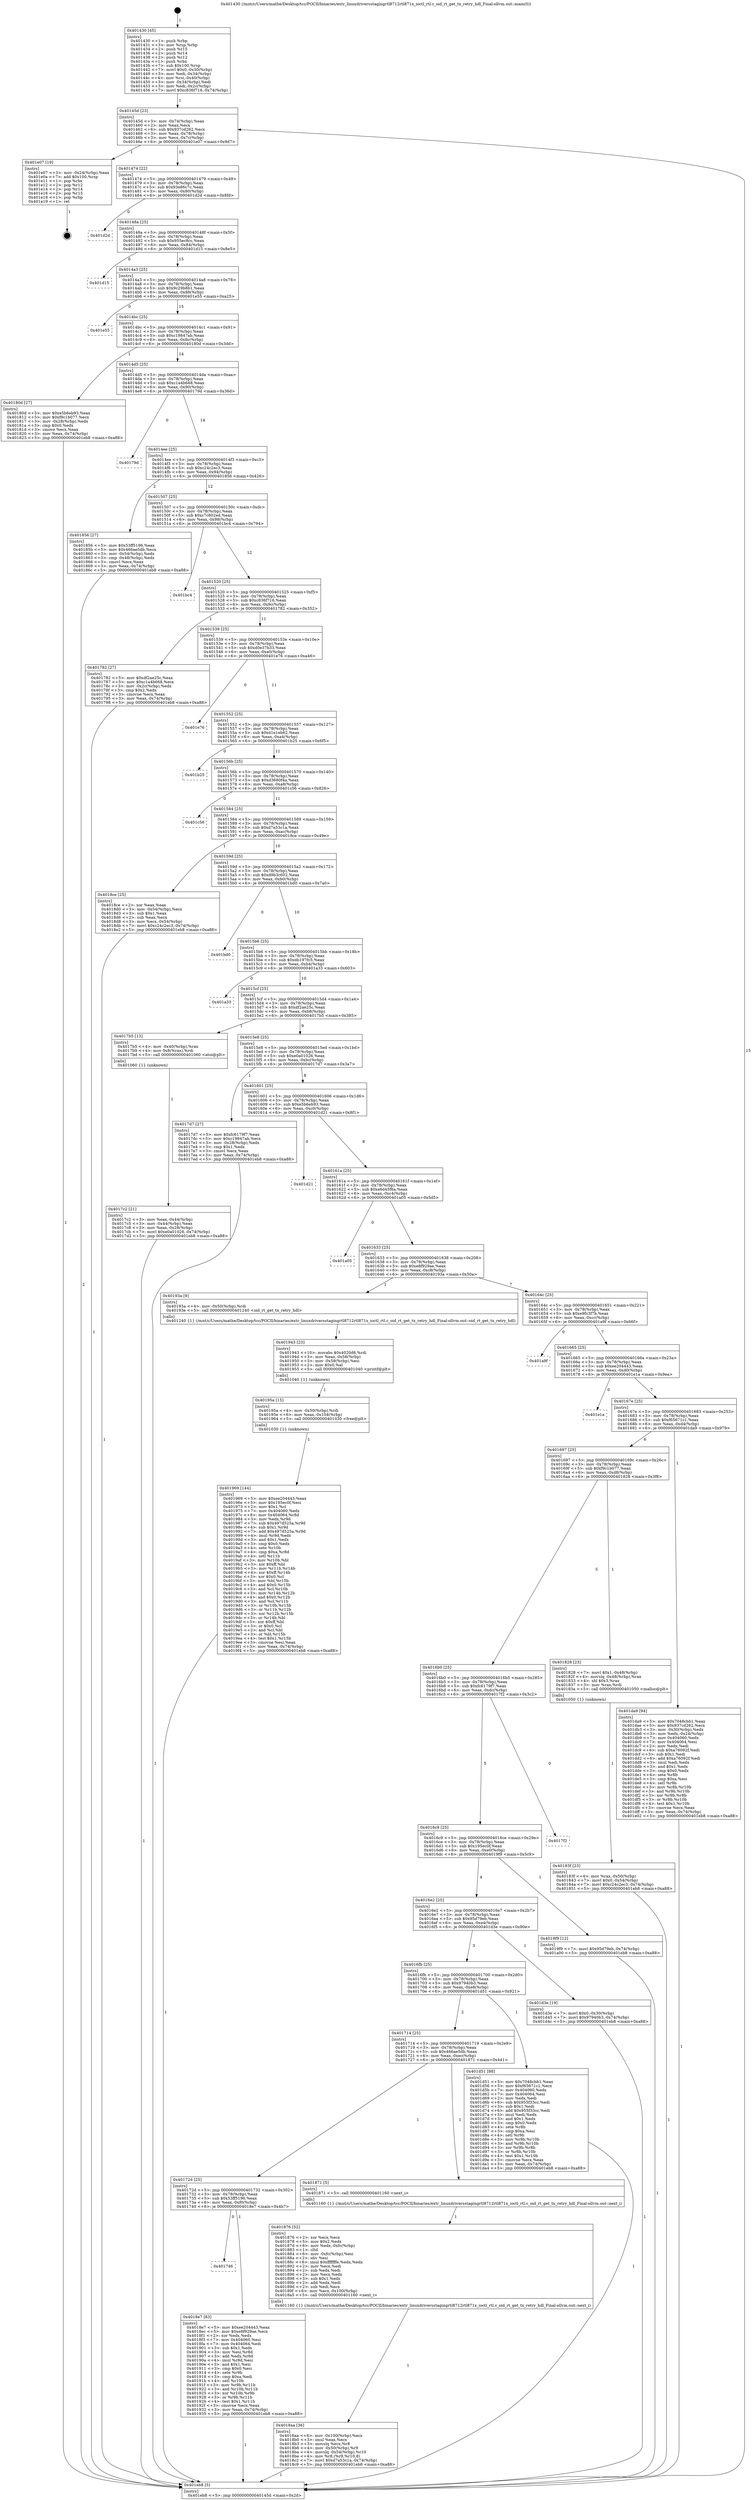 digraph "0x401430" {
  label = "0x401430 (/mnt/c/Users/mathe/Desktop/tcc/POCII/binaries/extr_linuxdriversstagingrtl8712rtl871x_ioctl_rtl.c_oid_rt_get_tx_retry_hdl_Final-ollvm.out::main(0))"
  labelloc = "t"
  node[shape=record]

  Entry [label="",width=0.3,height=0.3,shape=circle,fillcolor=black,style=filled]
  "0x40145d" [label="{
     0x40145d [23]\l
     | [instrs]\l
     &nbsp;&nbsp;0x40145d \<+3\>: mov -0x74(%rbp),%eax\l
     &nbsp;&nbsp;0x401460 \<+2\>: mov %eax,%ecx\l
     &nbsp;&nbsp;0x401462 \<+6\>: sub $0x937cd262,%ecx\l
     &nbsp;&nbsp;0x401468 \<+3\>: mov %eax,-0x78(%rbp)\l
     &nbsp;&nbsp;0x40146b \<+3\>: mov %ecx,-0x7c(%rbp)\l
     &nbsp;&nbsp;0x40146e \<+6\>: je 0000000000401e07 \<main+0x9d7\>\l
  }"]
  "0x401e07" [label="{
     0x401e07 [19]\l
     | [instrs]\l
     &nbsp;&nbsp;0x401e07 \<+3\>: mov -0x24(%rbp),%eax\l
     &nbsp;&nbsp;0x401e0a \<+7\>: add $0x100,%rsp\l
     &nbsp;&nbsp;0x401e11 \<+1\>: pop %rbx\l
     &nbsp;&nbsp;0x401e12 \<+2\>: pop %r12\l
     &nbsp;&nbsp;0x401e14 \<+2\>: pop %r14\l
     &nbsp;&nbsp;0x401e16 \<+2\>: pop %r15\l
     &nbsp;&nbsp;0x401e18 \<+1\>: pop %rbp\l
     &nbsp;&nbsp;0x401e19 \<+1\>: ret\l
  }"]
  "0x401474" [label="{
     0x401474 [22]\l
     | [instrs]\l
     &nbsp;&nbsp;0x401474 \<+5\>: jmp 0000000000401479 \<main+0x49\>\l
     &nbsp;&nbsp;0x401479 \<+3\>: mov -0x78(%rbp),%eax\l
     &nbsp;&nbsp;0x40147c \<+5\>: sub $0x93e86c7c,%eax\l
     &nbsp;&nbsp;0x401481 \<+3\>: mov %eax,-0x80(%rbp)\l
     &nbsp;&nbsp;0x401484 \<+6\>: je 0000000000401d2d \<main+0x8fd\>\l
  }"]
  Exit [label="",width=0.3,height=0.3,shape=circle,fillcolor=black,style=filled,peripheries=2]
  "0x401d2d" [label="{
     0x401d2d\l
  }", style=dashed]
  "0x40148a" [label="{
     0x40148a [25]\l
     | [instrs]\l
     &nbsp;&nbsp;0x40148a \<+5\>: jmp 000000000040148f \<main+0x5f\>\l
     &nbsp;&nbsp;0x40148f \<+3\>: mov -0x78(%rbp),%eax\l
     &nbsp;&nbsp;0x401492 \<+5\>: sub $0x955ec8cc,%eax\l
     &nbsp;&nbsp;0x401497 \<+6\>: mov %eax,-0x84(%rbp)\l
     &nbsp;&nbsp;0x40149d \<+6\>: je 0000000000401d15 \<main+0x8e5\>\l
  }"]
  "0x401969" [label="{
     0x401969 [144]\l
     | [instrs]\l
     &nbsp;&nbsp;0x401969 \<+5\>: mov $0xee204443,%eax\l
     &nbsp;&nbsp;0x40196e \<+5\>: mov $0x195ec0f,%esi\l
     &nbsp;&nbsp;0x401973 \<+2\>: mov $0x1,%cl\l
     &nbsp;&nbsp;0x401975 \<+7\>: mov 0x404060,%edx\l
     &nbsp;&nbsp;0x40197c \<+8\>: mov 0x404064,%r8d\l
     &nbsp;&nbsp;0x401984 \<+3\>: mov %edx,%r9d\l
     &nbsp;&nbsp;0x401987 \<+7\>: sub $0x497d525a,%r9d\l
     &nbsp;&nbsp;0x40198e \<+4\>: sub $0x1,%r9d\l
     &nbsp;&nbsp;0x401992 \<+7\>: add $0x497d525a,%r9d\l
     &nbsp;&nbsp;0x401999 \<+4\>: imul %r9d,%edx\l
     &nbsp;&nbsp;0x40199d \<+3\>: and $0x1,%edx\l
     &nbsp;&nbsp;0x4019a0 \<+3\>: cmp $0x0,%edx\l
     &nbsp;&nbsp;0x4019a3 \<+4\>: sete %r10b\l
     &nbsp;&nbsp;0x4019a7 \<+4\>: cmp $0xa,%r8d\l
     &nbsp;&nbsp;0x4019ab \<+4\>: setl %r11b\l
     &nbsp;&nbsp;0x4019af \<+3\>: mov %r10b,%bl\l
     &nbsp;&nbsp;0x4019b2 \<+3\>: xor $0xff,%bl\l
     &nbsp;&nbsp;0x4019b5 \<+3\>: mov %r11b,%r14b\l
     &nbsp;&nbsp;0x4019b8 \<+4\>: xor $0xff,%r14b\l
     &nbsp;&nbsp;0x4019bc \<+3\>: xor $0x0,%cl\l
     &nbsp;&nbsp;0x4019bf \<+3\>: mov %bl,%r15b\l
     &nbsp;&nbsp;0x4019c2 \<+4\>: and $0x0,%r15b\l
     &nbsp;&nbsp;0x4019c6 \<+3\>: and %cl,%r10b\l
     &nbsp;&nbsp;0x4019c9 \<+3\>: mov %r14b,%r12b\l
     &nbsp;&nbsp;0x4019cc \<+4\>: and $0x0,%r12b\l
     &nbsp;&nbsp;0x4019d0 \<+3\>: and %cl,%r11b\l
     &nbsp;&nbsp;0x4019d3 \<+3\>: or %r10b,%r15b\l
     &nbsp;&nbsp;0x4019d6 \<+3\>: or %r11b,%r12b\l
     &nbsp;&nbsp;0x4019d9 \<+3\>: xor %r12b,%r15b\l
     &nbsp;&nbsp;0x4019dc \<+3\>: or %r14b,%bl\l
     &nbsp;&nbsp;0x4019df \<+3\>: xor $0xff,%bl\l
     &nbsp;&nbsp;0x4019e2 \<+3\>: or $0x0,%cl\l
     &nbsp;&nbsp;0x4019e5 \<+2\>: and %cl,%bl\l
     &nbsp;&nbsp;0x4019e7 \<+3\>: or %bl,%r15b\l
     &nbsp;&nbsp;0x4019ea \<+4\>: test $0x1,%r15b\l
     &nbsp;&nbsp;0x4019ee \<+3\>: cmovne %esi,%eax\l
     &nbsp;&nbsp;0x4019f1 \<+3\>: mov %eax,-0x74(%rbp)\l
     &nbsp;&nbsp;0x4019f4 \<+5\>: jmp 0000000000401eb8 \<main+0xa88\>\l
  }"]
  "0x401d15" [label="{
     0x401d15\l
  }", style=dashed]
  "0x4014a3" [label="{
     0x4014a3 [25]\l
     | [instrs]\l
     &nbsp;&nbsp;0x4014a3 \<+5\>: jmp 00000000004014a8 \<main+0x78\>\l
     &nbsp;&nbsp;0x4014a8 \<+3\>: mov -0x78(%rbp),%eax\l
     &nbsp;&nbsp;0x4014ab \<+5\>: sub $0x9c29b8b1,%eax\l
     &nbsp;&nbsp;0x4014b0 \<+6\>: mov %eax,-0x88(%rbp)\l
     &nbsp;&nbsp;0x4014b6 \<+6\>: je 0000000000401e55 \<main+0xa25\>\l
  }"]
  "0x40195a" [label="{
     0x40195a [15]\l
     | [instrs]\l
     &nbsp;&nbsp;0x40195a \<+4\>: mov -0x50(%rbp),%rdi\l
     &nbsp;&nbsp;0x40195e \<+6\>: mov %eax,-0x104(%rbp)\l
     &nbsp;&nbsp;0x401964 \<+5\>: call 0000000000401030 \<free@plt\>\l
     | [calls]\l
     &nbsp;&nbsp;0x401030 \{1\} (unknown)\l
  }"]
  "0x401e55" [label="{
     0x401e55\l
  }", style=dashed]
  "0x4014bc" [label="{
     0x4014bc [25]\l
     | [instrs]\l
     &nbsp;&nbsp;0x4014bc \<+5\>: jmp 00000000004014c1 \<main+0x91\>\l
     &nbsp;&nbsp;0x4014c1 \<+3\>: mov -0x78(%rbp),%eax\l
     &nbsp;&nbsp;0x4014c4 \<+5\>: sub $0xc19847ab,%eax\l
     &nbsp;&nbsp;0x4014c9 \<+6\>: mov %eax,-0x8c(%rbp)\l
     &nbsp;&nbsp;0x4014cf \<+6\>: je 000000000040180d \<main+0x3dd\>\l
  }"]
  "0x401943" [label="{
     0x401943 [23]\l
     | [instrs]\l
     &nbsp;&nbsp;0x401943 \<+10\>: movabs $0x4020d6,%rdi\l
     &nbsp;&nbsp;0x40194d \<+3\>: mov %eax,-0x58(%rbp)\l
     &nbsp;&nbsp;0x401950 \<+3\>: mov -0x58(%rbp),%esi\l
     &nbsp;&nbsp;0x401953 \<+2\>: mov $0x0,%al\l
     &nbsp;&nbsp;0x401955 \<+5\>: call 0000000000401040 \<printf@plt\>\l
     | [calls]\l
     &nbsp;&nbsp;0x401040 \{1\} (unknown)\l
  }"]
  "0x40180d" [label="{
     0x40180d [27]\l
     | [instrs]\l
     &nbsp;&nbsp;0x40180d \<+5\>: mov $0xe5b6eb93,%eax\l
     &nbsp;&nbsp;0x401812 \<+5\>: mov $0xf9c1b077,%ecx\l
     &nbsp;&nbsp;0x401817 \<+3\>: mov -0x28(%rbp),%edx\l
     &nbsp;&nbsp;0x40181a \<+3\>: cmp $0x0,%edx\l
     &nbsp;&nbsp;0x40181d \<+3\>: cmove %ecx,%eax\l
     &nbsp;&nbsp;0x401820 \<+3\>: mov %eax,-0x74(%rbp)\l
     &nbsp;&nbsp;0x401823 \<+5\>: jmp 0000000000401eb8 \<main+0xa88\>\l
  }"]
  "0x4014d5" [label="{
     0x4014d5 [25]\l
     | [instrs]\l
     &nbsp;&nbsp;0x4014d5 \<+5\>: jmp 00000000004014da \<main+0xaa\>\l
     &nbsp;&nbsp;0x4014da \<+3\>: mov -0x78(%rbp),%eax\l
     &nbsp;&nbsp;0x4014dd \<+5\>: sub $0xc1a4b668,%eax\l
     &nbsp;&nbsp;0x4014e2 \<+6\>: mov %eax,-0x90(%rbp)\l
     &nbsp;&nbsp;0x4014e8 \<+6\>: je 000000000040179d \<main+0x36d\>\l
  }"]
  "0x401746" [label="{
     0x401746\l
  }", style=dashed]
  "0x40179d" [label="{
     0x40179d\l
  }", style=dashed]
  "0x4014ee" [label="{
     0x4014ee [25]\l
     | [instrs]\l
     &nbsp;&nbsp;0x4014ee \<+5\>: jmp 00000000004014f3 \<main+0xc3\>\l
     &nbsp;&nbsp;0x4014f3 \<+3\>: mov -0x78(%rbp),%eax\l
     &nbsp;&nbsp;0x4014f6 \<+5\>: sub $0xc24c2ec3,%eax\l
     &nbsp;&nbsp;0x4014fb \<+6\>: mov %eax,-0x94(%rbp)\l
     &nbsp;&nbsp;0x401501 \<+6\>: je 0000000000401856 \<main+0x426\>\l
  }"]
  "0x4018e7" [label="{
     0x4018e7 [83]\l
     | [instrs]\l
     &nbsp;&nbsp;0x4018e7 \<+5\>: mov $0xee204443,%eax\l
     &nbsp;&nbsp;0x4018ec \<+5\>: mov $0xe8f929ae,%ecx\l
     &nbsp;&nbsp;0x4018f1 \<+2\>: xor %edx,%edx\l
     &nbsp;&nbsp;0x4018f3 \<+7\>: mov 0x404060,%esi\l
     &nbsp;&nbsp;0x4018fa \<+7\>: mov 0x404064,%edi\l
     &nbsp;&nbsp;0x401901 \<+3\>: sub $0x1,%edx\l
     &nbsp;&nbsp;0x401904 \<+3\>: mov %esi,%r8d\l
     &nbsp;&nbsp;0x401907 \<+3\>: add %edx,%r8d\l
     &nbsp;&nbsp;0x40190a \<+4\>: imul %r8d,%esi\l
     &nbsp;&nbsp;0x40190e \<+3\>: and $0x1,%esi\l
     &nbsp;&nbsp;0x401911 \<+3\>: cmp $0x0,%esi\l
     &nbsp;&nbsp;0x401914 \<+4\>: sete %r9b\l
     &nbsp;&nbsp;0x401918 \<+3\>: cmp $0xa,%edi\l
     &nbsp;&nbsp;0x40191b \<+4\>: setl %r10b\l
     &nbsp;&nbsp;0x40191f \<+3\>: mov %r9b,%r11b\l
     &nbsp;&nbsp;0x401922 \<+3\>: and %r10b,%r11b\l
     &nbsp;&nbsp;0x401925 \<+3\>: xor %r10b,%r9b\l
     &nbsp;&nbsp;0x401928 \<+3\>: or %r9b,%r11b\l
     &nbsp;&nbsp;0x40192b \<+4\>: test $0x1,%r11b\l
     &nbsp;&nbsp;0x40192f \<+3\>: cmovne %ecx,%eax\l
     &nbsp;&nbsp;0x401932 \<+3\>: mov %eax,-0x74(%rbp)\l
     &nbsp;&nbsp;0x401935 \<+5\>: jmp 0000000000401eb8 \<main+0xa88\>\l
  }"]
  "0x401856" [label="{
     0x401856 [27]\l
     | [instrs]\l
     &nbsp;&nbsp;0x401856 \<+5\>: mov $0x53ff5196,%eax\l
     &nbsp;&nbsp;0x40185b \<+5\>: mov $0x466ae5db,%ecx\l
     &nbsp;&nbsp;0x401860 \<+3\>: mov -0x54(%rbp),%edx\l
     &nbsp;&nbsp;0x401863 \<+3\>: cmp -0x48(%rbp),%edx\l
     &nbsp;&nbsp;0x401866 \<+3\>: cmovl %ecx,%eax\l
     &nbsp;&nbsp;0x401869 \<+3\>: mov %eax,-0x74(%rbp)\l
     &nbsp;&nbsp;0x40186c \<+5\>: jmp 0000000000401eb8 \<main+0xa88\>\l
  }"]
  "0x401507" [label="{
     0x401507 [25]\l
     | [instrs]\l
     &nbsp;&nbsp;0x401507 \<+5\>: jmp 000000000040150c \<main+0xdc\>\l
     &nbsp;&nbsp;0x40150c \<+3\>: mov -0x78(%rbp),%eax\l
     &nbsp;&nbsp;0x40150f \<+5\>: sub $0xc7c802ed,%eax\l
     &nbsp;&nbsp;0x401514 \<+6\>: mov %eax,-0x98(%rbp)\l
     &nbsp;&nbsp;0x40151a \<+6\>: je 0000000000401bc4 \<main+0x794\>\l
  }"]
  "0x4018aa" [label="{
     0x4018aa [36]\l
     | [instrs]\l
     &nbsp;&nbsp;0x4018aa \<+6\>: mov -0x100(%rbp),%ecx\l
     &nbsp;&nbsp;0x4018b0 \<+3\>: imul %eax,%ecx\l
     &nbsp;&nbsp;0x4018b3 \<+3\>: movslq %ecx,%r8\l
     &nbsp;&nbsp;0x4018b6 \<+4\>: mov -0x50(%rbp),%r9\l
     &nbsp;&nbsp;0x4018ba \<+4\>: movslq -0x54(%rbp),%r10\l
     &nbsp;&nbsp;0x4018be \<+4\>: mov %r8,(%r9,%r10,8)\l
     &nbsp;&nbsp;0x4018c2 \<+7\>: movl $0xd7a53c1a,-0x74(%rbp)\l
     &nbsp;&nbsp;0x4018c9 \<+5\>: jmp 0000000000401eb8 \<main+0xa88\>\l
  }"]
  "0x401bc4" [label="{
     0x401bc4\l
  }", style=dashed]
  "0x401520" [label="{
     0x401520 [25]\l
     | [instrs]\l
     &nbsp;&nbsp;0x401520 \<+5\>: jmp 0000000000401525 \<main+0xf5\>\l
     &nbsp;&nbsp;0x401525 \<+3\>: mov -0x78(%rbp),%eax\l
     &nbsp;&nbsp;0x401528 \<+5\>: sub $0xc836f716,%eax\l
     &nbsp;&nbsp;0x40152d \<+6\>: mov %eax,-0x9c(%rbp)\l
     &nbsp;&nbsp;0x401533 \<+6\>: je 0000000000401782 \<main+0x352\>\l
  }"]
  "0x401876" [label="{
     0x401876 [52]\l
     | [instrs]\l
     &nbsp;&nbsp;0x401876 \<+2\>: xor %ecx,%ecx\l
     &nbsp;&nbsp;0x401878 \<+5\>: mov $0x2,%edx\l
     &nbsp;&nbsp;0x40187d \<+6\>: mov %edx,-0xfc(%rbp)\l
     &nbsp;&nbsp;0x401883 \<+1\>: cltd\l
     &nbsp;&nbsp;0x401884 \<+6\>: mov -0xfc(%rbp),%esi\l
     &nbsp;&nbsp;0x40188a \<+2\>: idiv %esi\l
     &nbsp;&nbsp;0x40188c \<+6\>: imul $0xfffffffe,%edx,%edx\l
     &nbsp;&nbsp;0x401892 \<+2\>: mov %ecx,%edi\l
     &nbsp;&nbsp;0x401894 \<+2\>: sub %edx,%edi\l
     &nbsp;&nbsp;0x401896 \<+2\>: mov %ecx,%edx\l
     &nbsp;&nbsp;0x401898 \<+3\>: sub $0x1,%edx\l
     &nbsp;&nbsp;0x40189b \<+2\>: add %edx,%edi\l
     &nbsp;&nbsp;0x40189d \<+2\>: sub %edi,%ecx\l
     &nbsp;&nbsp;0x40189f \<+6\>: mov %ecx,-0x100(%rbp)\l
     &nbsp;&nbsp;0x4018a5 \<+5\>: call 0000000000401160 \<next_i\>\l
     | [calls]\l
     &nbsp;&nbsp;0x401160 \{1\} (/mnt/c/Users/mathe/Desktop/tcc/POCII/binaries/extr_linuxdriversstagingrtl8712rtl871x_ioctl_rtl.c_oid_rt_get_tx_retry_hdl_Final-ollvm.out::next_i)\l
  }"]
  "0x401782" [label="{
     0x401782 [27]\l
     | [instrs]\l
     &nbsp;&nbsp;0x401782 \<+5\>: mov $0xdf2ae25c,%eax\l
     &nbsp;&nbsp;0x401787 \<+5\>: mov $0xc1a4b668,%ecx\l
     &nbsp;&nbsp;0x40178c \<+3\>: mov -0x2c(%rbp),%edx\l
     &nbsp;&nbsp;0x40178f \<+3\>: cmp $0x2,%edx\l
     &nbsp;&nbsp;0x401792 \<+3\>: cmovne %ecx,%eax\l
     &nbsp;&nbsp;0x401795 \<+3\>: mov %eax,-0x74(%rbp)\l
     &nbsp;&nbsp;0x401798 \<+5\>: jmp 0000000000401eb8 \<main+0xa88\>\l
  }"]
  "0x401539" [label="{
     0x401539 [25]\l
     | [instrs]\l
     &nbsp;&nbsp;0x401539 \<+5\>: jmp 000000000040153e \<main+0x10e\>\l
     &nbsp;&nbsp;0x40153e \<+3\>: mov -0x78(%rbp),%eax\l
     &nbsp;&nbsp;0x401541 \<+5\>: sub $0xd0e37b33,%eax\l
     &nbsp;&nbsp;0x401546 \<+6\>: mov %eax,-0xa0(%rbp)\l
     &nbsp;&nbsp;0x40154c \<+6\>: je 0000000000401e76 \<main+0xa46\>\l
  }"]
  "0x401eb8" [label="{
     0x401eb8 [5]\l
     | [instrs]\l
     &nbsp;&nbsp;0x401eb8 \<+5\>: jmp 000000000040145d \<main+0x2d\>\l
  }"]
  "0x401430" [label="{
     0x401430 [45]\l
     | [instrs]\l
     &nbsp;&nbsp;0x401430 \<+1\>: push %rbp\l
     &nbsp;&nbsp;0x401431 \<+3\>: mov %rsp,%rbp\l
     &nbsp;&nbsp;0x401434 \<+2\>: push %r15\l
     &nbsp;&nbsp;0x401436 \<+2\>: push %r14\l
     &nbsp;&nbsp;0x401438 \<+2\>: push %r12\l
     &nbsp;&nbsp;0x40143a \<+1\>: push %rbx\l
     &nbsp;&nbsp;0x40143b \<+7\>: sub $0x100,%rsp\l
     &nbsp;&nbsp;0x401442 \<+7\>: movl $0x0,-0x30(%rbp)\l
     &nbsp;&nbsp;0x401449 \<+3\>: mov %edi,-0x34(%rbp)\l
     &nbsp;&nbsp;0x40144c \<+4\>: mov %rsi,-0x40(%rbp)\l
     &nbsp;&nbsp;0x401450 \<+3\>: mov -0x34(%rbp),%edi\l
     &nbsp;&nbsp;0x401453 \<+3\>: mov %edi,-0x2c(%rbp)\l
     &nbsp;&nbsp;0x401456 \<+7\>: movl $0xc836f716,-0x74(%rbp)\l
  }"]
  "0x40172d" [label="{
     0x40172d [25]\l
     | [instrs]\l
     &nbsp;&nbsp;0x40172d \<+5\>: jmp 0000000000401732 \<main+0x302\>\l
     &nbsp;&nbsp;0x401732 \<+3\>: mov -0x78(%rbp),%eax\l
     &nbsp;&nbsp;0x401735 \<+5\>: sub $0x53ff5196,%eax\l
     &nbsp;&nbsp;0x40173a \<+6\>: mov %eax,-0xf0(%rbp)\l
     &nbsp;&nbsp;0x401740 \<+6\>: je 00000000004018e7 \<main+0x4b7\>\l
  }"]
  "0x401e76" [label="{
     0x401e76\l
  }", style=dashed]
  "0x401552" [label="{
     0x401552 [25]\l
     | [instrs]\l
     &nbsp;&nbsp;0x401552 \<+5\>: jmp 0000000000401557 \<main+0x127\>\l
     &nbsp;&nbsp;0x401557 \<+3\>: mov -0x78(%rbp),%eax\l
     &nbsp;&nbsp;0x40155a \<+5\>: sub $0xd1e1eb62,%eax\l
     &nbsp;&nbsp;0x40155f \<+6\>: mov %eax,-0xa4(%rbp)\l
     &nbsp;&nbsp;0x401565 \<+6\>: je 0000000000401b25 \<main+0x6f5\>\l
  }"]
  "0x401871" [label="{
     0x401871 [5]\l
     | [instrs]\l
     &nbsp;&nbsp;0x401871 \<+5\>: call 0000000000401160 \<next_i\>\l
     | [calls]\l
     &nbsp;&nbsp;0x401160 \{1\} (/mnt/c/Users/mathe/Desktop/tcc/POCII/binaries/extr_linuxdriversstagingrtl8712rtl871x_ioctl_rtl.c_oid_rt_get_tx_retry_hdl_Final-ollvm.out::next_i)\l
  }"]
  "0x401b25" [label="{
     0x401b25\l
  }", style=dashed]
  "0x40156b" [label="{
     0x40156b [25]\l
     | [instrs]\l
     &nbsp;&nbsp;0x40156b \<+5\>: jmp 0000000000401570 \<main+0x140\>\l
     &nbsp;&nbsp;0x401570 \<+3\>: mov -0x78(%rbp),%eax\l
     &nbsp;&nbsp;0x401573 \<+5\>: sub $0xd3680f4a,%eax\l
     &nbsp;&nbsp;0x401578 \<+6\>: mov %eax,-0xa8(%rbp)\l
     &nbsp;&nbsp;0x40157e \<+6\>: je 0000000000401c56 \<main+0x826\>\l
  }"]
  "0x401714" [label="{
     0x401714 [25]\l
     | [instrs]\l
     &nbsp;&nbsp;0x401714 \<+5\>: jmp 0000000000401719 \<main+0x2e9\>\l
     &nbsp;&nbsp;0x401719 \<+3\>: mov -0x78(%rbp),%eax\l
     &nbsp;&nbsp;0x40171c \<+5\>: sub $0x466ae5db,%eax\l
     &nbsp;&nbsp;0x401721 \<+6\>: mov %eax,-0xec(%rbp)\l
     &nbsp;&nbsp;0x401727 \<+6\>: je 0000000000401871 \<main+0x441\>\l
  }"]
  "0x401c56" [label="{
     0x401c56\l
  }", style=dashed]
  "0x401584" [label="{
     0x401584 [25]\l
     | [instrs]\l
     &nbsp;&nbsp;0x401584 \<+5\>: jmp 0000000000401589 \<main+0x159\>\l
     &nbsp;&nbsp;0x401589 \<+3\>: mov -0x78(%rbp),%eax\l
     &nbsp;&nbsp;0x40158c \<+5\>: sub $0xd7a53c1a,%eax\l
     &nbsp;&nbsp;0x401591 \<+6\>: mov %eax,-0xac(%rbp)\l
     &nbsp;&nbsp;0x401597 \<+6\>: je 00000000004018ce \<main+0x49e\>\l
  }"]
  "0x401d51" [label="{
     0x401d51 [88]\l
     | [instrs]\l
     &nbsp;&nbsp;0x401d51 \<+5\>: mov $0x7048cbb1,%eax\l
     &nbsp;&nbsp;0x401d56 \<+5\>: mov $0xf65671c1,%ecx\l
     &nbsp;&nbsp;0x401d5b \<+7\>: mov 0x404060,%edx\l
     &nbsp;&nbsp;0x401d62 \<+7\>: mov 0x404064,%esi\l
     &nbsp;&nbsp;0x401d69 \<+2\>: mov %edx,%edi\l
     &nbsp;&nbsp;0x401d6b \<+6\>: sub $0x955f33cc,%edi\l
     &nbsp;&nbsp;0x401d71 \<+3\>: sub $0x1,%edi\l
     &nbsp;&nbsp;0x401d74 \<+6\>: add $0x955f33cc,%edi\l
     &nbsp;&nbsp;0x401d7a \<+3\>: imul %edi,%edx\l
     &nbsp;&nbsp;0x401d7d \<+3\>: and $0x1,%edx\l
     &nbsp;&nbsp;0x401d80 \<+3\>: cmp $0x0,%edx\l
     &nbsp;&nbsp;0x401d83 \<+4\>: sete %r8b\l
     &nbsp;&nbsp;0x401d87 \<+3\>: cmp $0xa,%esi\l
     &nbsp;&nbsp;0x401d8a \<+4\>: setl %r9b\l
     &nbsp;&nbsp;0x401d8e \<+3\>: mov %r8b,%r10b\l
     &nbsp;&nbsp;0x401d91 \<+3\>: and %r9b,%r10b\l
     &nbsp;&nbsp;0x401d94 \<+3\>: xor %r9b,%r8b\l
     &nbsp;&nbsp;0x401d97 \<+3\>: or %r8b,%r10b\l
     &nbsp;&nbsp;0x401d9a \<+4\>: test $0x1,%r10b\l
     &nbsp;&nbsp;0x401d9e \<+3\>: cmovne %ecx,%eax\l
     &nbsp;&nbsp;0x401da1 \<+3\>: mov %eax,-0x74(%rbp)\l
     &nbsp;&nbsp;0x401da4 \<+5\>: jmp 0000000000401eb8 \<main+0xa88\>\l
  }"]
  "0x4018ce" [label="{
     0x4018ce [25]\l
     | [instrs]\l
     &nbsp;&nbsp;0x4018ce \<+2\>: xor %eax,%eax\l
     &nbsp;&nbsp;0x4018d0 \<+3\>: mov -0x54(%rbp),%ecx\l
     &nbsp;&nbsp;0x4018d3 \<+3\>: sub $0x1,%eax\l
     &nbsp;&nbsp;0x4018d6 \<+2\>: sub %eax,%ecx\l
     &nbsp;&nbsp;0x4018d8 \<+3\>: mov %ecx,-0x54(%rbp)\l
     &nbsp;&nbsp;0x4018db \<+7\>: movl $0xc24c2ec3,-0x74(%rbp)\l
     &nbsp;&nbsp;0x4018e2 \<+5\>: jmp 0000000000401eb8 \<main+0xa88\>\l
  }"]
  "0x40159d" [label="{
     0x40159d [25]\l
     | [instrs]\l
     &nbsp;&nbsp;0x40159d \<+5\>: jmp 00000000004015a2 \<main+0x172\>\l
     &nbsp;&nbsp;0x4015a2 \<+3\>: mov -0x78(%rbp),%eax\l
     &nbsp;&nbsp;0x4015a5 \<+5\>: sub $0xd9b3c602,%eax\l
     &nbsp;&nbsp;0x4015aa \<+6\>: mov %eax,-0xb0(%rbp)\l
     &nbsp;&nbsp;0x4015b0 \<+6\>: je 0000000000401bd0 \<main+0x7a0\>\l
  }"]
  "0x4016fb" [label="{
     0x4016fb [25]\l
     | [instrs]\l
     &nbsp;&nbsp;0x4016fb \<+5\>: jmp 0000000000401700 \<main+0x2d0\>\l
     &nbsp;&nbsp;0x401700 \<+3\>: mov -0x78(%rbp),%eax\l
     &nbsp;&nbsp;0x401703 \<+5\>: sub $0x97940b3,%eax\l
     &nbsp;&nbsp;0x401708 \<+6\>: mov %eax,-0xe8(%rbp)\l
     &nbsp;&nbsp;0x40170e \<+6\>: je 0000000000401d51 \<main+0x921\>\l
  }"]
  "0x401bd0" [label="{
     0x401bd0\l
  }", style=dashed]
  "0x4015b6" [label="{
     0x4015b6 [25]\l
     | [instrs]\l
     &nbsp;&nbsp;0x4015b6 \<+5\>: jmp 00000000004015bb \<main+0x18b\>\l
     &nbsp;&nbsp;0x4015bb \<+3\>: mov -0x78(%rbp),%eax\l
     &nbsp;&nbsp;0x4015be \<+5\>: sub $0xdb197fc5,%eax\l
     &nbsp;&nbsp;0x4015c3 \<+6\>: mov %eax,-0xb4(%rbp)\l
     &nbsp;&nbsp;0x4015c9 \<+6\>: je 0000000000401a33 \<main+0x603\>\l
  }"]
  "0x401d3e" [label="{
     0x401d3e [19]\l
     | [instrs]\l
     &nbsp;&nbsp;0x401d3e \<+7\>: movl $0x0,-0x30(%rbp)\l
     &nbsp;&nbsp;0x401d45 \<+7\>: movl $0x97940b3,-0x74(%rbp)\l
     &nbsp;&nbsp;0x401d4c \<+5\>: jmp 0000000000401eb8 \<main+0xa88\>\l
  }"]
  "0x401a33" [label="{
     0x401a33\l
  }", style=dashed]
  "0x4015cf" [label="{
     0x4015cf [25]\l
     | [instrs]\l
     &nbsp;&nbsp;0x4015cf \<+5\>: jmp 00000000004015d4 \<main+0x1a4\>\l
     &nbsp;&nbsp;0x4015d4 \<+3\>: mov -0x78(%rbp),%eax\l
     &nbsp;&nbsp;0x4015d7 \<+5\>: sub $0xdf2ae25c,%eax\l
     &nbsp;&nbsp;0x4015dc \<+6\>: mov %eax,-0xb8(%rbp)\l
     &nbsp;&nbsp;0x4015e2 \<+6\>: je 00000000004017b5 \<main+0x385\>\l
  }"]
  "0x4016e2" [label="{
     0x4016e2 [25]\l
     | [instrs]\l
     &nbsp;&nbsp;0x4016e2 \<+5\>: jmp 00000000004016e7 \<main+0x2b7\>\l
     &nbsp;&nbsp;0x4016e7 \<+3\>: mov -0x78(%rbp),%eax\l
     &nbsp;&nbsp;0x4016ea \<+5\>: sub $0x95d79eb,%eax\l
     &nbsp;&nbsp;0x4016ef \<+6\>: mov %eax,-0xe4(%rbp)\l
     &nbsp;&nbsp;0x4016f5 \<+6\>: je 0000000000401d3e \<main+0x90e\>\l
  }"]
  "0x4017b5" [label="{
     0x4017b5 [13]\l
     | [instrs]\l
     &nbsp;&nbsp;0x4017b5 \<+4\>: mov -0x40(%rbp),%rax\l
     &nbsp;&nbsp;0x4017b9 \<+4\>: mov 0x8(%rax),%rdi\l
     &nbsp;&nbsp;0x4017bd \<+5\>: call 0000000000401060 \<atoi@plt\>\l
     | [calls]\l
     &nbsp;&nbsp;0x401060 \{1\} (unknown)\l
  }"]
  "0x4015e8" [label="{
     0x4015e8 [25]\l
     | [instrs]\l
     &nbsp;&nbsp;0x4015e8 \<+5\>: jmp 00000000004015ed \<main+0x1bd\>\l
     &nbsp;&nbsp;0x4015ed \<+3\>: mov -0x78(%rbp),%eax\l
     &nbsp;&nbsp;0x4015f0 \<+5\>: sub $0xe0a01026,%eax\l
     &nbsp;&nbsp;0x4015f5 \<+6\>: mov %eax,-0xbc(%rbp)\l
     &nbsp;&nbsp;0x4015fb \<+6\>: je 00000000004017d7 \<main+0x3a7\>\l
  }"]
  "0x4017c2" [label="{
     0x4017c2 [21]\l
     | [instrs]\l
     &nbsp;&nbsp;0x4017c2 \<+3\>: mov %eax,-0x44(%rbp)\l
     &nbsp;&nbsp;0x4017c5 \<+3\>: mov -0x44(%rbp),%eax\l
     &nbsp;&nbsp;0x4017c8 \<+3\>: mov %eax,-0x28(%rbp)\l
     &nbsp;&nbsp;0x4017cb \<+7\>: movl $0xe0a01026,-0x74(%rbp)\l
     &nbsp;&nbsp;0x4017d2 \<+5\>: jmp 0000000000401eb8 \<main+0xa88\>\l
  }"]
  "0x4019f9" [label="{
     0x4019f9 [12]\l
     | [instrs]\l
     &nbsp;&nbsp;0x4019f9 \<+7\>: movl $0x95d79eb,-0x74(%rbp)\l
     &nbsp;&nbsp;0x401a00 \<+5\>: jmp 0000000000401eb8 \<main+0xa88\>\l
  }"]
  "0x4017d7" [label="{
     0x4017d7 [27]\l
     | [instrs]\l
     &nbsp;&nbsp;0x4017d7 \<+5\>: mov $0xfc6179f7,%eax\l
     &nbsp;&nbsp;0x4017dc \<+5\>: mov $0xc19847ab,%ecx\l
     &nbsp;&nbsp;0x4017e1 \<+3\>: mov -0x28(%rbp),%edx\l
     &nbsp;&nbsp;0x4017e4 \<+3\>: cmp $0x1,%edx\l
     &nbsp;&nbsp;0x4017e7 \<+3\>: cmovl %ecx,%eax\l
     &nbsp;&nbsp;0x4017ea \<+3\>: mov %eax,-0x74(%rbp)\l
     &nbsp;&nbsp;0x4017ed \<+5\>: jmp 0000000000401eb8 \<main+0xa88\>\l
  }"]
  "0x401601" [label="{
     0x401601 [25]\l
     | [instrs]\l
     &nbsp;&nbsp;0x401601 \<+5\>: jmp 0000000000401606 \<main+0x1d6\>\l
     &nbsp;&nbsp;0x401606 \<+3\>: mov -0x78(%rbp),%eax\l
     &nbsp;&nbsp;0x401609 \<+5\>: sub $0xe5b6eb93,%eax\l
     &nbsp;&nbsp;0x40160e \<+6\>: mov %eax,-0xc0(%rbp)\l
     &nbsp;&nbsp;0x401614 \<+6\>: je 0000000000401d21 \<main+0x8f1\>\l
  }"]
  "0x4016c9" [label="{
     0x4016c9 [25]\l
     | [instrs]\l
     &nbsp;&nbsp;0x4016c9 \<+5\>: jmp 00000000004016ce \<main+0x29e\>\l
     &nbsp;&nbsp;0x4016ce \<+3\>: mov -0x78(%rbp),%eax\l
     &nbsp;&nbsp;0x4016d1 \<+5\>: sub $0x195ec0f,%eax\l
     &nbsp;&nbsp;0x4016d6 \<+6\>: mov %eax,-0xe0(%rbp)\l
     &nbsp;&nbsp;0x4016dc \<+6\>: je 00000000004019f9 \<main+0x5c9\>\l
  }"]
  "0x401d21" [label="{
     0x401d21\l
  }", style=dashed]
  "0x40161a" [label="{
     0x40161a [25]\l
     | [instrs]\l
     &nbsp;&nbsp;0x40161a \<+5\>: jmp 000000000040161f \<main+0x1ef\>\l
     &nbsp;&nbsp;0x40161f \<+3\>: mov -0x78(%rbp),%eax\l
     &nbsp;&nbsp;0x401622 \<+5\>: sub $0xe6d45f6a,%eax\l
     &nbsp;&nbsp;0x401627 \<+6\>: mov %eax,-0xc4(%rbp)\l
     &nbsp;&nbsp;0x40162d \<+6\>: je 0000000000401a05 \<main+0x5d5\>\l
  }"]
  "0x4017f2" [label="{
     0x4017f2\l
  }", style=dashed]
  "0x401a05" [label="{
     0x401a05\l
  }", style=dashed]
  "0x401633" [label="{
     0x401633 [25]\l
     | [instrs]\l
     &nbsp;&nbsp;0x401633 \<+5\>: jmp 0000000000401638 \<main+0x208\>\l
     &nbsp;&nbsp;0x401638 \<+3\>: mov -0x78(%rbp),%eax\l
     &nbsp;&nbsp;0x40163b \<+5\>: sub $0xe8f929ae,%eax\l
     &nbsp;&nbsp;0x401640 \<+6\>: mov %eax,-0xc8(%rbp)\l
     &nbsp;&nbsp;0x401646 \<+6\>: je 000000000040193a \<main+0x50a\>\l
  }"]
  "0x40183f" [label="{
     0x40183f [23]\l
     | [instrs]\l
     &nbsp;&nbsp;0x40183f \<+4\>: mov %rax,-0x50(%rbp)\l
     &nbsp;&nbsp;0x401843 \<+7\>: movl $0x0,-0x54(%rbp)\l
     &nbsp;&nbsp;0x40184a \<+7\>: movl $0xc24c2ec3,-0x74(%rbp)\l
     &nbsp;&nbsp;0x401851 \<+5\>: jmp 0000000000401eb8 \<main+0xa88\>\l
  }"]
  "0x40193a" [label="{
     0x40193a [9]\l
     | [instrs]\l
     &nbsp;&nbsp;0x40193a \<+4\>: mov -0x50(%rbp),%rdi\l
     &nbsp;&nbsp;0x40193e \<+5\>: call 0000000000401240 \<oid_rt_get_tx_retry_hdl\>\l
     | [calls]\l
     &nbsp;&nbsp;0x401240 \{1\} (/mnt/c/Users/mathe/Desktop/tcc/POCII/binaries/extr_linuxdriversstagingrtl8712rtl871x_ioctl_rtl.c_oid_rt_get_tx_retry_hdl_Final-ollvm.out::oid_rt_get_tx_retry_hdl)\l
  }"]
  "0x40164c" [label="{
     0x40164c [25]\l
     | [instrs]\l
     &nbsp;&nbsp;0x40164c \<+5\>: jmp 0000000000401651 \<main+0x221\>\l
     &nbsp;&nbsp;0x401651 \<+3\>: mov -0x78(%rbp),%eax\l
     &nbsp;&nbsp;0x401654 \<+5\>: sub $0xe9fc3f7b,%eax\l
     &nbsp;&nbsp;0x401659 \<+6\>: mov %eax,-0xcc(%rbp)\l
     &nbsp;&nbsp;0x40165f \<+6\>: je 0000000000401a9f \<main+0x66f\>\l
  }"]
  "0x4016b0" [label="{
     0x4016b0 [25]\l
     | [instrs]\l
     &nbsp;&nbsp;0x4016b0 \<+5\>: jmp 00000000004016b5 \<main+0x285\>\l
     &nbsp;&nbsp;0x4016b5 \<+3\>: mov -0x78(%rbp),%eax\l
     &nbsp;&nbsp;0x4016b8 \<+5\>: sub $0xfc6179f7,%eax\l
     &nbsp;&nbsp;0x4016bd \<+6\>: mov %eax,-0xdc(%rbp)\l
     &nbsp;&nbsp;0x4016c3 \<+6\>: je 00000000004017f2 \<main+0x3c2\>\l
  }"]
  "0x401a9f" [label="{
     0x401a9f\l
  }", style=dashed]
  "0x401665" [label="{
     0x401665 [25]\l
     | [instrs]\l
     &nbsp;&nbsp;0x401665 \<+5\>: jmp 000000000040166a \<main+0x23a\>\l
     &nbsp;&nbsp;0x40166a \<+3\>: mov -0x78(%rbp),%eax\l
     &nbsp;&nbsp;0x40166d \<+5\>: sub $0xee204443,%eax\l
     &nbsp;&nbsp;0x401672 \<+6\>: mov %eax,-0xd0(%rbp)\l
     &nbsp;&nbsp;0x401678 \<+6\>: je 0000000000401e1a \<main+0x9ea\>\l
  }"]
  "0x401828" [label="{
     0x401828 [23]\l
     | [instrs]\l
     &nbsp;&nbsp;0x401828 \<+7\>: movl $0x1,-0x48(%rbp)\l
     &nbsp;&nbsp;0x40182f \<+4\>: movslq -0x48(%rbp),%rax\l
     &nbsp;&nbsp;0x401833 \<+4\>: shl $0x3,%rax\l
     &nbsp;&nbsp;0x401837 \<+3\>: mov %rax,%rdi\l
     &nbsp;&nbsp;0x40183a \<+5\>: call 0000000000401050 \<malloc@plt\>\l
     | [calls]\l
     &nbsp;&nbsp;0x401050 \{1\} (unknown)\l
  }"]
  "0x401e1a" [label="{
     0x401e1a\l
  }", style=dashed]
  "0x40167e" [label="{
     0x40167e [25]\l
     | [instrs]\l
     &nbsp;&nbsp;0x40167e \<+5\>: jmp 0000000000401683 \<main+0x253\>\l
     &nbsp;&nbsp;0x401683 \<+3\>: mov -0x78(%rbp),%eax\l
     &nbsp;&nbsp;0x401686 \<+5\>: sub $0xf65671c1,%eax\l
     &nbsp;&nbsp;0x40168b \<+6\>: mov %eax,-0xd4(%rbp)\l
     &nbsp;&nbsp;0x401691 \<+6\>: je 0000000000401da9 \<main+0x979\>\l
  }"]
  "0x401697" [label="{
     0x401697 [25]\l
     | [instrs]\l
     &nbsp;&nbsp;0x401697 \<+5\>: jmp 000000000040169c \<main+0x26c\>\l
     &nbsp;&nbsp;0x40169c \<+3\>: mov -0x78(%rbp),%eax\l
     &nbsp;&nbsp;0x40169f \<+5\>: sub $0xf9c1b077,%eax\l
     &nbsp;&nbsp;0x4016a4 \<+6\>: mov %eax,-0xd8(%rbp)\l
     &nbsp;&nbsp;0x4016aa \<+6\>: je 0000000000401828 \<main+0x3f8\>\l
  }"]
  "0x401da9" [label="{
     0x401da9 [94]\l
     | [instrs]\l
     &nbsp;&nbsp;0x401da9 \<+5\>: mov $0x7048cbb1,%eax\l
     &nbsp;&nbsp;0x401dae \<+5\>: mov $0x937cd262,%ecx\l
     &nbsp;&nbsp;0x401db3 \<+3\>: mov -0x30(%rbp),%edx\l
     &nbsp;&nbsp;0x401db6 \<+3\>: mov %edx,-0x24(%rbp)\l
     &nbsp;&nbsp;0x401db9 \<+7\>: mov 0x404060,%edx\l
     &nbsp;&nbsp;0x401dc0 \<+7\>: mov 0x404064,%esi\l
     &nbsp;&nbsp;0x401dc7 \<+2\>: mov %edx,%edi\l
     &nbsp;&nbsp;0x401dc9 \<+6\>: sub $0xa76092f,%edi\l
     &nbsp;&nbsp;0x401dcf \<+3\>: sub $0x1,%edi\l
     &nbsp;&nbsp;0x401dd2 \<+6\>: add $0xa76092f,%edi\l
     &nbsp;&nbsp;0x401dd8 \<+3\>: imul %edi,%edx\l
     &nbsp;&nbsp;0x401ddb \<+3\>: and $0x1,%edx\l
     &nbsp;&nbsp;0x401dde \<+3\>: cmp $0x0,%edx\l
     &nbsp;&nbsp;0x401de1 \<+4\>: sete %r8b\l
     &nbsp;&nbsp;0x401de5 \<+3\>: cmp $0xa,%esi\l
     &nbsp;&nbsp;0x401de8 \<+4\>: setl %r9b\l
     &nbsp;&nbsp;0x401dec \<+3\>: mov %r8b,%r10b\l
     &nbsp;&nbsp;0x401def \<+3\>: and %r9b,%r10b\l
     &nbsp;&nbsp;0x401df2 \<+3\>: xor %r9b,%r8b\l
     &nbsp;&nbsp;0x401df5 \<+3\>: or %r8b,%r10b\l
     &nbsp;&nbsp;0x401df8 \<+4\>: test $0x1,%r10b\l
     &nbsp;&nbsp;0x401dfc \<+3\>: cmovne %ecx,%eax\l
     &nbsp;&nbsp;0x401dff \<+3\>: mov %eax,-0x74(%rbp)\l
     &nbsp;&nbsp;0x401e02 \<+5\>: jmp 0000000000401eb8 \<main+0xa88\>\l
  }"]
  Entry -> "0x401430" [label=" 1"]
  "0x40145d" -> "0x401e07" [label=" 1"]
  "0x40145d" -> "0x401474" [label=" 15"]
  "0x401e07" -> Exit [label=" 1"]
  "0x401474" -> "0x401d2d" [label=" 0"]
  "0x401474" -> "0x40148a" [label=" 15"]
  "0x401da9" -> "0x401eb8" [label=" 1"]
  "0x40148a" -> "0x401d15" [label=" 0"]
  "0x40148a" -> "0x4014a3" [label=" 15"]
  "0x401d51" -> "0x401eb8" [label=" 1"]
  "0x4014a3" -> "0x401e55" [label=" 0"]
  "0x4014a3" -> "0x4014bc" [label=" 15"]
  "0x401d3e" -> "0x401eb8" [label=" 1"]
  "0x4014bc" -> "0x40180d" [label=" 1"]
  "0x4014bc" -> "0x4014d5" [label=" 14"]
  "0x4019f9" -> "0x401eb8" [label=" 1"]
  "0x4014d5" -> "0x40179d" [label=" 0"]
  "0x4014d5" -> "0x4014ee" [label=" 14"]
  "0x401969" -> "0x401eb8" [label=" 1"]
  "0x4014ee" -> "0x401856" [label=" 2"]
  "0x4014ee" -> "0x401507" [label=" 12"]
  "0x40195a" -> "0x401969" [label=" 1"]
  "0x401507" -> "0x401bc4" [label=" 0"]
  "0x401507" -> "0x401520" [label=" 12"]
  "0x40193a" -> "0x401943" [label=" 1"]
  "0x401520" -> "0x401782" [label=" 1"]
  "0x401520" -> "0x401539" [label=" 11"]
  "0x401782" -> "0x401eb8" [label=" 1"]
  "0x401430" -> "0x40145d" [label=" 1"]
  "0x401eb8" -> "0x40145d" [label=" 15"]
  "0x4018e7" -> "0x401eb8" [label=" 1"]
  "0x401539" -> "0x401e76" [label=" 0"]
  "0x401539" -> "0x401552" [label=" 11"]
  "0x40172d" -> "0x401746" [label=" 0"]
  "0x401552" -> "0x401b25" [label=" 0"]
  "0x401552" -> "0x40156b" [label=" 11"]
  "0x40172d" -> "0x4018e7" [label=" 1"]
  "0x40156b" -> "0x401c56" [label=" 0"]
  "0x40156b" -> "0x401584" [label=" 11"]
  "0x4018ce" -> "0x401eb8" [label=" 1"]
  "0x401584" -> "0x4018ce" [label=" 1"]
  "0x401584" -> "0x40159d" [label=" 10"]
  "0x4018aa" -> "0x401eb8" [label=" 1"]
  "0x40159d" -> "0x401bd0" [label=" 0"]
  "0x40159d" -> "0x4015b6" [label=" 10"]
  "0x401871" -> "0x401876" [label=" 1"]
  "0x4015b6" -> "0x401a33" [label=" 0"]
  "0x4015b6" -> "0x4015cf" [label=" 10"]
  "0x401714" -> "0x40172d" [label=" 1"]
  "0x4015cf" -> "0x4017b5" [label=" 1"]
  "0x4015cf" -> "0x4015e8" [label=" 9"]
  "0x4017b5" -> "0x4017c2" [label=" 1"]
  "0x4017c2" -> "0x401eb8" [label=" 1"]
  "0x401943" -> "0x40195a" [label=" 1"]
  "0x4015e8" -> "0x4017d7" [label=" 1"]
  "0x4015e8" -> "0x401601" [label=" 8"]
  "0x4017d7" -> "0x401eb8" [label=" 1"]
  "0x40180d" -> "0x401eb8" [label=" 1"]
  "0x4016fb" -> "0x401714" [label=" 2"]
  "0x401601" -> "0x401d21" [label=" 0"]
  "0x401601" -> "0x40161a" [label=" 8"]
  "0x401876" -> "0x4018aa" [label=" 1"]
  "0x40161a" -> "0x401a05" [label=" 0"]
  "0x40161a" -> "0x401633" [label=" 8"]
  "0x4016e2" -> "0x4016fb" [label=" 3"]
  "0x401633" -> "0x40193a" [label=" 1"]
  "0x401633" -> "0x40164c" [label=" 7"]
  "0x401714" -> "0x401871" [label=" 1"]
  "0x40164c" -> "0x401a9f" [label=" 0"]
  "0x40164c" -> "0x401665" [label=" 7"]
  "0x4016c9" -> "0x4016e2" [label=" 4"]
  "0x401665" -> "0x401e1a" [label=" 0"]
  "0x401665" -> "0x40167e" [label=" 7"]
  "0x4016c9" -> "0x4019f9" [label=" 1"]
  "0x40167e" -> "0x401da9" [label=" 1"]
  "0x40167e" -> "0x401697" [label=" 6"]
  "0x4016fb" -> "0x401d51" [label=" 1"]
  "0x401697" -> "0x401828" [label=" 1"]
  "0x401697" -> "0x4016b0" [label=" 5"]
  "0x401828" -> "0x40183f" [label=" 1"]
  "0x40183f" -> "0x401eb8" [label=" 1"]
  "0x401856" -> "0x401eb8" [label=" 2"]
  "0x4016e2" -> "0x401d3e" [label=" 1"]
  "0x4016b0" -> "0x4017f2" [label=" 0"]
  "0x4016b0" -> "0x4016c9" [label=" 5"]
}
